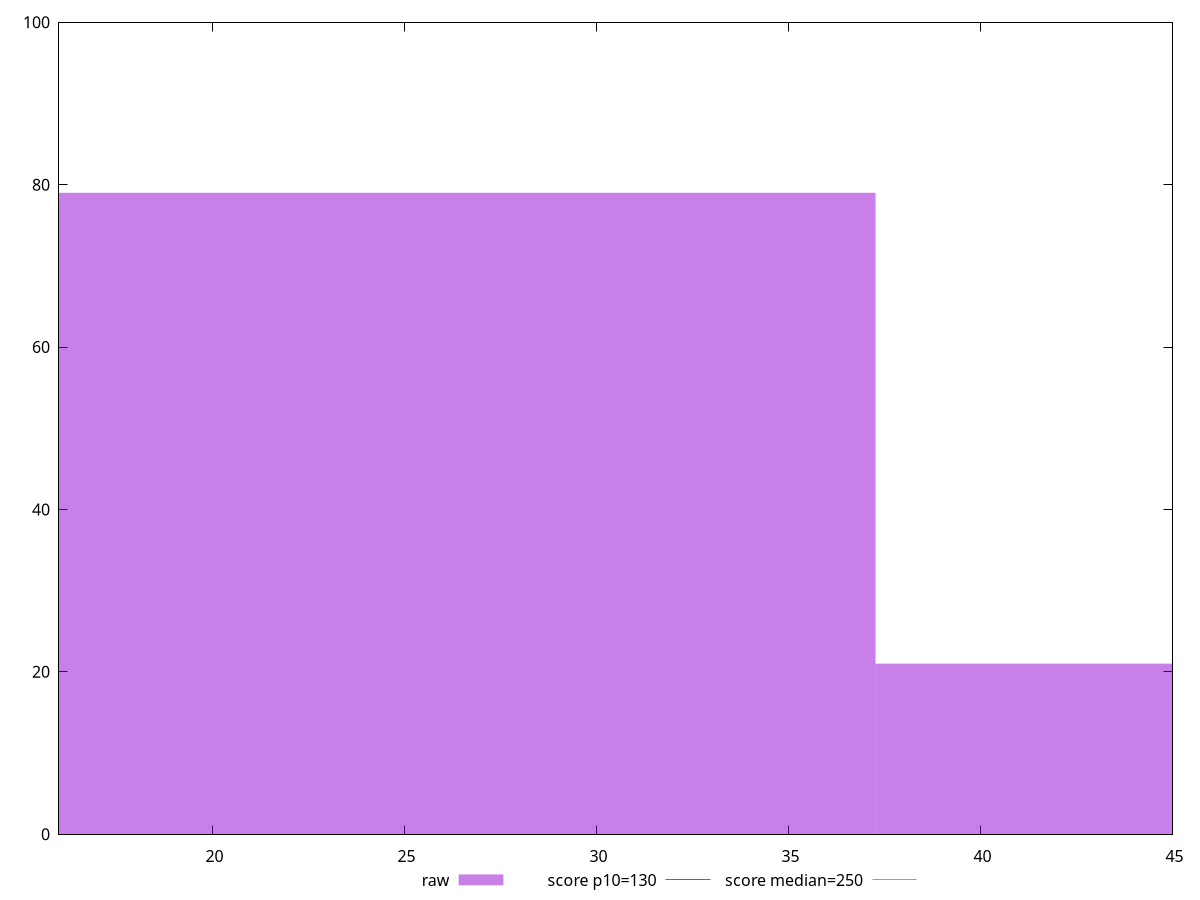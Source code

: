 reset

$raw <<EOF
49.687651373813765 21
24.843825686906882 79
EOF

set key outside below
set boxwidth 24.843825686906882
set xrange [16:45]
set yrange [0:100]
set trange [0:100]
set style fill transparent solid 0.5 noborder

set parametric
set terminal svg size 640, 490 enhanced background rgb 'white'
set output "reports/report_00031_2021-02-24T23-18-18.084Z/max-potential-fid/samples/card/raw/histogram.svg"

plot $raw title "raw" with boxes, \
     130,t title "score p10=130", \
     250,t title "score median=250"

reset
